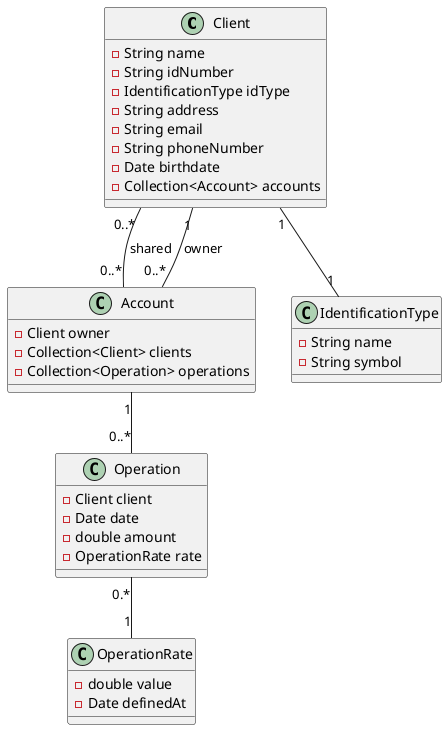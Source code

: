 @startuml
class Client {
    -String name
    -String idNumber
    -IdentificationType idType
    -String address
    -String email
    -String phoneNumber
    -Date birthdate
    -Collection<Account> accounts
}
class Account {
    -Client owner
    -Collection<Client> clients
    -Collection<Operation> operations
}
class Operation {
    -Client client
    -Date date
    -double amount
    -OperationRate rate
}
class OperationRate {
    -double value
    -Date definedAt
}
class IdentificationType {
    -String name
    -String symbol
}

Client "0..*" -- "0..*" Account : shared
Client "1" -- "0..*" Account : owner
Account "1" -- "0..*" Operation
Operation "0.*" -- "1" OperationRate
Client "1" -- "1" IdentificationType

@enduml